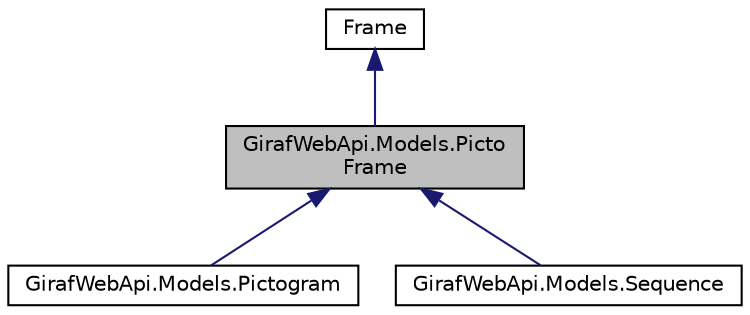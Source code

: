 digraph "GirafWebApi.Models.PictoFrame"
{
  edge [fontname="Helvetica",fontsize="10",labelfontname="Helvetica",labelfontsize="10"];
  node [fontname="Helvetica",fontsize="10",shape=record];
  Node1 [label="GirafWebApi.Models.Picto\lFrame",height=0.2,width=0.4,color="black", fillcolor="grey75", style="filled", fontcolor="black"];
  Node2 -> Node1 [dir="back",color="midnightblue",fontsize="10",style="solid",fontname="Helvetica"];
  Node2 [label="Frame",height=0.2,width=0.4,color="black", fillcolor="white", style="filled",URL="$classGirafWebApi_1_1Models_1_1Frame.html"];
  Node1 -> Node3 [dir="back",color="midnightblue",fontsize="10",style="solid",fontname="Helvetica"];
  Node3 [label="GirafWebApi.Models.Pictogram",height=0.2,width=0.4,color="black", fillcolor="white", style="filled",URL="$classGirafWebApi_1_1Models_1_1Pictogram.html"];
  Node1 -> Node4 [dir="back",color="midnightblue",fontsize="10",style="solid",fontname="Helvetica"];
  Node4 [label="GirafWebApi.Models.Sequence",height=0.2,width=0.4,color="black", fillcolor="white", style="filled",URL="$classGirafWebApi_1_1Models_1_1Sequence.html"];
}
